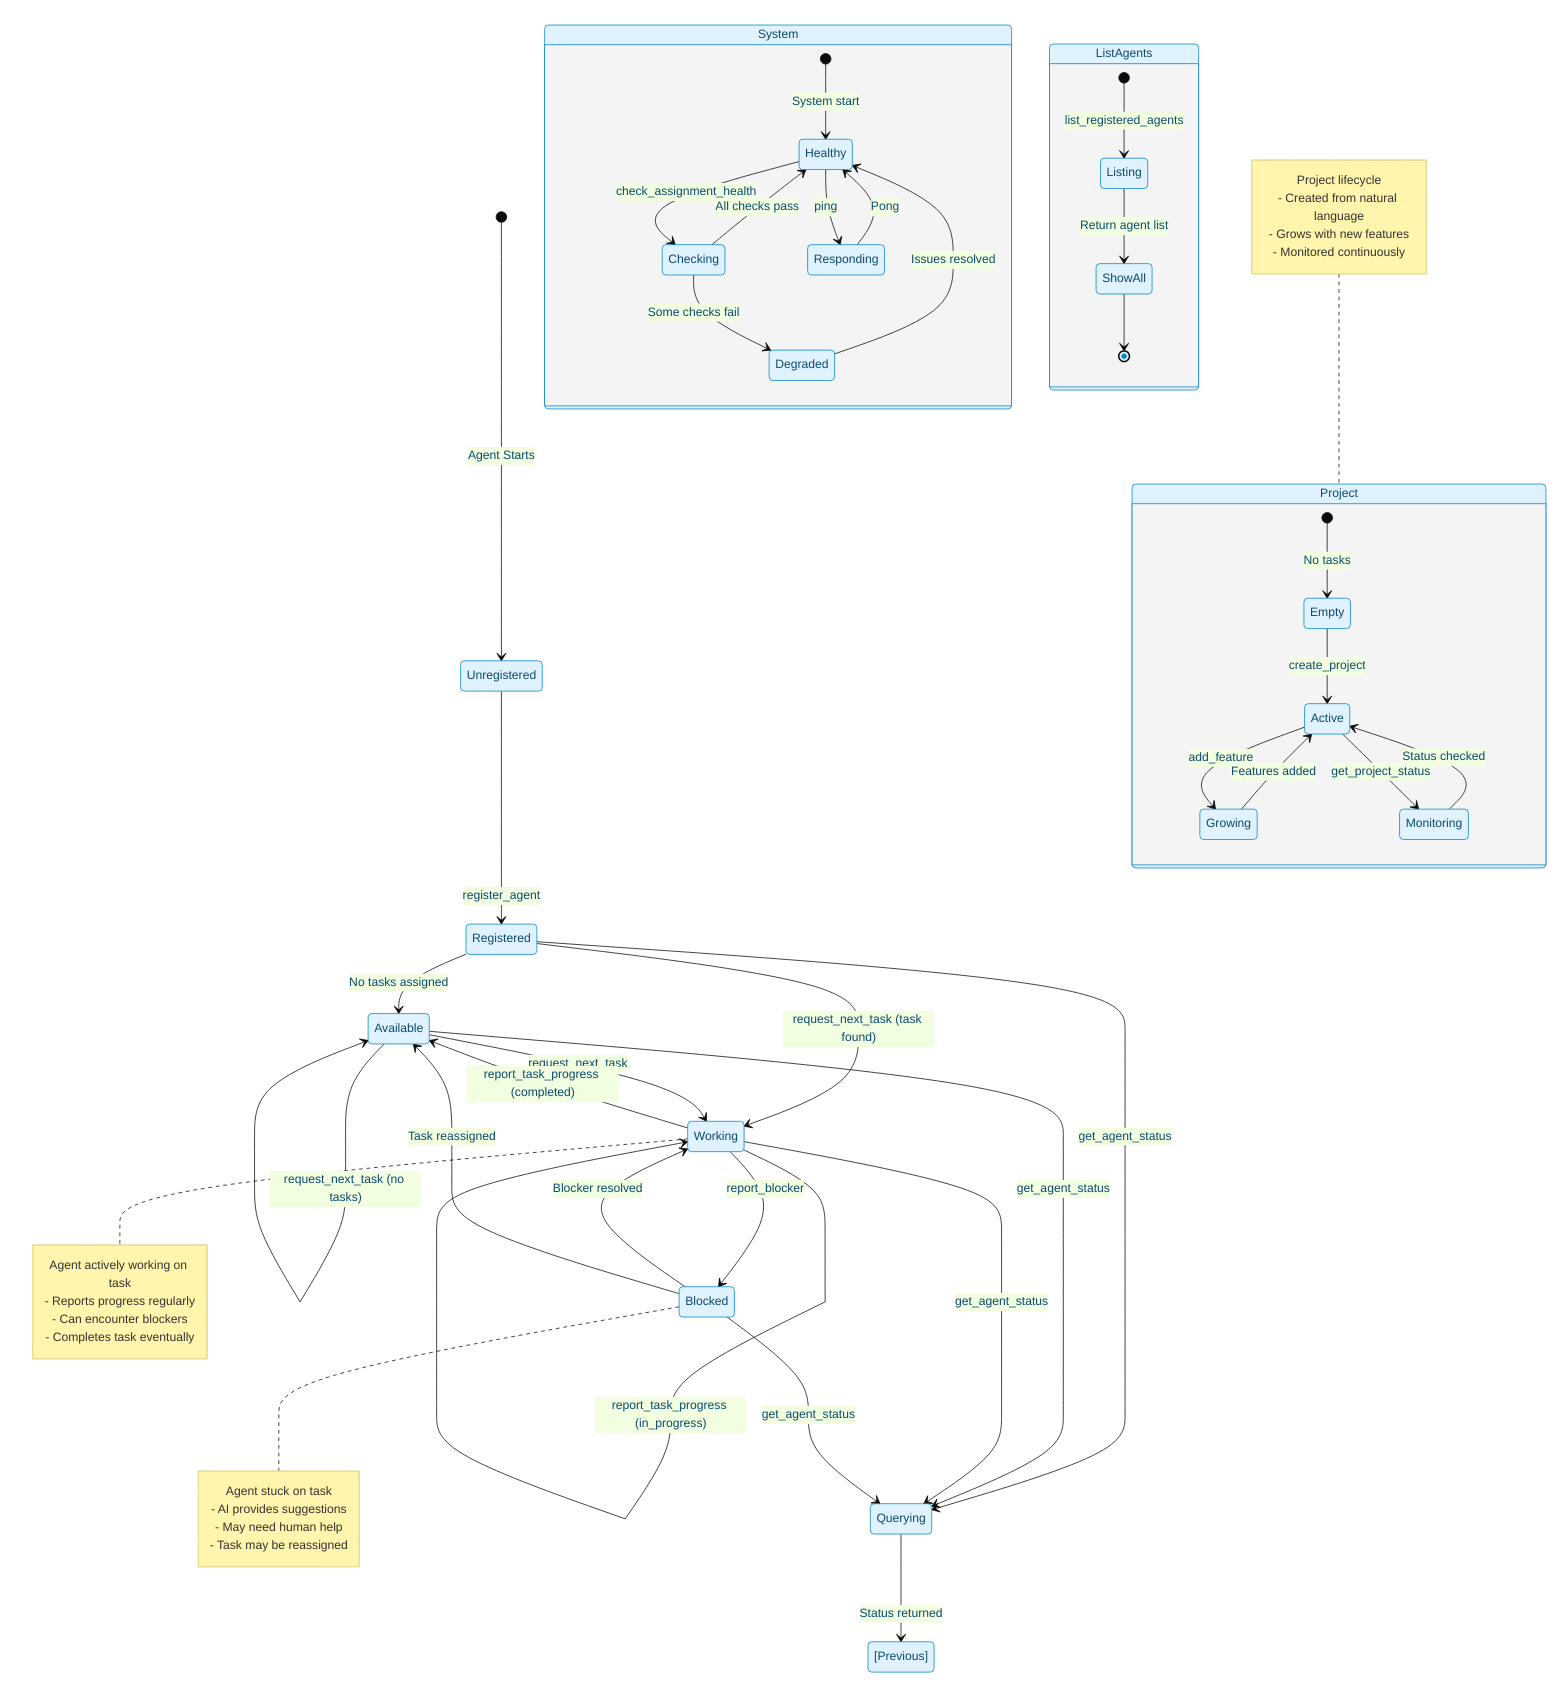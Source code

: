 %%{init: {'theme':'base', 'themeVariables': { 'primaryColor': '#e0f2fe', 'primaryTextColor': '#0c4a6e', 'primaryBorderColor': '#0284c7'}}}%%

stateDiagram-v2
    [*] --> Unregistered: Agent Starts
    
    Unregistered --> Registered: register_agent
    
    Registered --> Available: No tasks assigned
    Registered --> Working: request_next_task (task found)
    
    Available --> Working: request_next_task
    Available --> Available: request_next_task (no tasks)
    
    Working --> Working: report_task_progress (in_progress)
    Working --> Blocked: report_blocker
    Working --> Available: report_task_progress (completed)
    
    Blocked --> Working: Blocker resolved
    Blocked --> Available: Task reassigned
    
    %% Project States
    state Project {
        [*] --> Empty: No tasks
        Empty --> Active: create_project
        Active --> Growing: add_feature
        Growing --> Active: Features added
        Active --> Monitoring: get_project_status
        Monitoring --> Active: Status checked
    }
    
    %% System States
    state System {
        [*] --> Healthy: System start
        Healthy --> Checking: check_assignment_health
        Checking --> Healthy: All checks pass
        Checking --> Degraded: Some checks fail
        Degraded --> Healthy: Issues resolved
        
        Healthy --> Responding: ping
        Responding --> Healthy: Pong
    }
    
    %% Agent queries
    Registered --> Querying: get_agent_status
    Available --> Querying: get_agent_status
    Working --> Querying: get_agent_status
    Blocked --> Querying: get_agent_status
    Querying --> [Previous]: Status returned
    
    %% List all agents
    state ListAgents {
        [*] --> Listing: list_registered_agents
        Listing --> ShowAll: Return agent list
        ShowAll --> [*]
    }
    
    %% Notes
    note right of Working
        Agent actively working on task
        - Reports progress regularly
        - Can encounter blockers
        - Completes task eventually
    end note
    
    note right of Blocked
        Agent stuck on task
        - AI provides suggestions
        - May need human help
        - Task may be reassigned
    end note
    
    note left of Project
        Project lifecycle
        - Created from natural language
        - Grows with new features
        - Monitored continuously
    end note